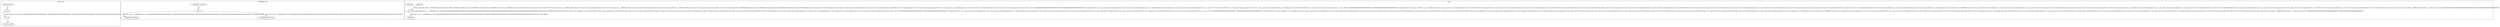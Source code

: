 digraph G {
label="";
subgraph cluster_0 {
label="reach_error";
reach_error_init[];
reach_error_final[];
__loc_18[];
__loc_19[];
__loc_19 -> reach_error_final [label="[] "];
reach_error_init -> __loc_18 [label="[] "];
__loc_18 -> __loc_19 [label="[__assert_fail(call___assert_fail_ret0, #b00000000000000000000000000000001, #b00000000000000000000000000000001, #b00000000000000000000000000000000, #b00000000000000000000000000000001)] "];

}
subgraph cluster_1 {
label="__VERIFIER_assert";
__VERIFIER_assert_init[];
__VERIFIER_assert_final[];
__loc_32[];
__VERIFIER_assert_error[];
__VERIFIER_assert_init -> __loc_32 [label="[] "];
__loc_32 -> __VERIFIER_assert_final [label="[((assume (= (ite (= __VERIFIER_assert::cond #b00000000000000000000000000000000) #b00000000000000000000000000000001 #b00000000000000000000000000000000) #b00000000000000000000000000000000)))[choiceType=ALTERNATIVE_PATH]] "];
__loc_32 -> __VERIFIER_assert_error [label="[((assume (/= (ite (= __VERIFIER_assert::cond #b00000000000000000000000000000000) #b00000000000000000000000000000001 #b00000000000000000000000000000000) #b00000000000000000000000000000000)))[choiceType=MAIN_PATH]] "];

}
subgraph cluster_2 {
label="main";
main_init[];
main_final[];
__loc_32_401[];
main_error[];
__loc_32_401 -> main_error [label="[((assume (/= (ite (= __VERIFIER_assert::cond #b00000000000000000000000000000000) #b00000000000000000000000000000001 #b00000000000000000000000000000000) #b00000000000000000000000000000000)))[choiceType=MAIN_PATH]] "];
main_init -> __loc_32_401 [label="[(assign main::mask_SORT_1 #b00000001),(assign main::mask_SORT_2 #b00000011),(assign main::var_9 #b00000001),(assign main::var_16 #b00000011),(havoc call___VERIFIER_nondet_uchar_ret3),(assume true),(assign main::state_5 (extract (bvand (bv_zero_extend call___VERIFIER_nondet_uchar_ret3 (Bv 32)) (bv_zero_extend main::mask_SORT_2 (Bv 32))) 0 8)),(havoc call___VERIFIER_nondet_uchar_ret4),(assume true),(assign main::state_6 (extract (bvand (bv_zero_extend call___VERIFIER_nondet_uchar_ret4 (Bv 32)) (bv_zero_extend main::mask_SORT_2 (Bv 32))) 0 8)),(assign main::state_5 #b00000000),(assign main::state_5 #b00000000),(assign main::state_6 #b00000000),(assign main::state_6 #b00000000),(havoc main::for1::input_3),(assume true),(assign main::for1::input_3 (extract (bvand (bv_zero_extend main::for1::input_3 (Bv 32)) (bv_zero_extend main::mask_SORT_1 (Bv 32))) 0 8)),(assign main::for1::var_18_arg_0 main::state_6),(assign main::for1::var_18_arg_1 main::var_16),(assign main::for1::var_18 (extract (ite (= (bv_zero_extend main::for1::var_18_arg_0 (Bv 32)) (bv_zero_extend main::for1::var_18_arg_1 (Bv 32))) #b00000000000000000000000000000001 #b00000000000000000000000000000000) 0 8)),(assign main::for1::var_11_arg_0 main::state_6),(assign main::for1::var_11_arg_1 main::var_9),(assign main::for1::var_11 (extract (bvadd (bv_zero_extend main::for1::var_11_arg_0 (Bv 32)) (bv_zero_extend main::for1::var_11_arg_1 (Bv 32))) 0 8)),(assign main::for1::var_17_arg_0 main::state_5),(assign main::for1::var_17_arg_1 main::var_16),(assign main::for1::var_17 (extract (ite (= (bv_zero_extend main::for1::var_17_arg_0 (Bv 32)) (bv_zero_extend main::for1::var_17_arg_1 (Bv 32))) #b00000000000000000000000000000001 #b00000000000000000000000000000000) 0 8)),(assign main::for1::var_19_arg_0 main::for1::var_17),(assign main::for1::var_19_arg_1 main::for1::var_18),(assign main::for1::var_19 (extract (bvand (bv_zero_extend main::for1::var_19_arg_0 (Bv 32)) (bv_zero_extend main::for1::var_19_arg_1 (Bv 32))) 0 8)),(assign main::for1::var_19 (extract (bvand (bv_zero_extend main::for1::var_19 (Bv 32)) (bv_zero_extend main::mask_SORT_1 (Bv 32))) 0 8)),(assign main::for1::var_10_arg_0 main::state_5),(assign main::for1::var_10_arg_1 main::var_9),(assign main::for1::var_10 (extract (bvadd (bv_zero_extend main::for1::var_10_arg_0 (Bv 32)) (bv_zero_extend main::for1::var_10_arg_1 (Bv 32))) 0 8)),(assign main::for1::var_13_arg_0 (extract (bvnot (bv_zero_extend main::for1::input_3 (Bv 32))) 0 8)),(assign main::for1::var_13_arg_0 (extract (bvand (bv_zero_extend main::for1::var_13_arg_0 (Bv 32)) (bv_zero_extend main::mask_SORT_1 (Bv 32))) 0 8)),(assign main::for1::var_13_arg_1 main::state_6),(assign main::for1::var_13_arg_2 main::for1::var_11),(assign main::for1::var_13 (extract (ite (/= #b00000000 main::for1::var_13_arg_0) (bv_zero_extend main::for1::var_13_arg_1 (Bv 32)) (bv_zero_extend main::for1::var_13_arg_2 (Bv 32))) 0 8)),(assign main::for1::var_13 (extract (bvand (bv_zero_extend main::for1::var_13 (Bv 32)) (bv_zero_extend main::mask_SORT_2 (Bv 32))) 0 8)),(assign main::for1::var_12_arg_0 main::for1::input_3),(assign main::for1::var_12_arg_1 main::state_5),(assign main::for1::var_12_arg_2 main::for1::var_10),(assign main::for1::var_12 (extract (ite (/= #b00000000 main::for1::var_12_arg_0) (bv_zero_extend main::for1::var_12_arg_1 (Bv 32)) (bv_zero_extend main::for1::var_12_arg_2 (Bv 32))) 0 8)),(assign main::for1::var_12 (extract (bvand (bv_zero_extend main::for1::var_12 (Bv 32)) (bv_zero_extend main::mask_SORT_2 (Bv 32))) 0 8)),(assign main::for1::bad_20_arg_0 main::for1::var_19),(assign __VERIFIER_assert::cond (ite (= main::for1::bad_20_arg_0 #b00000000) #b00000000000000000000000000000001 #b00000000000000000000000000000000))] "];
__loc_32_401 -> __loc_32_401 [label="[((assume (= (ite (= __VERIFIER_assert::cond #b00000000000000000000000000000000) #b00000000000000000000000000000001 #b00000000000000000000000000000000) #b00000000000000000000000000000000)))[choiceType=ALTERNATIVE_PATH],(assign main::for1::next_14_arg_1 main::for1::var_12),(assign main::for1::next_15_arg_1 main::for1::var_13),(assign main::state_5 main::for1::next_14_arg_1),(assign main::state_6 main::for1::next_15_arg_1),(havoc main::for1::input_3),(assume true),(assign main::for1::input_3 (extract (bvand (bv_zero_extend main::for1::input_3 (Bv 32)) (bv_zero_extend main::mask_SORT_1 (Bv 32))) 0 8)),(assign main::for1::var_18_arg_0 main::state_6),(assign main::for1::var_18_arg_1 main::var_16),(assign main::for1::var_18 (extract (ite (= (bv_zero_extend main::for1::var_18_arg_0 (Bv 32)) (bv_zero_extend main::for1::var_18_arg_1 (Bv 32))) #b00000000000000000000000000000001 #b00000000000000000000000000000000) 0 8)),(assign main::for1::var_11_arg_0 main::state_6),(assign main::for1::var_11_arg_1 main::var_9),(assign main::for1::var_11 (extract (bvadd (bv_zero_extend main::for1::var_11_arg_0 (Bv 32)) (bv_zero_extend main::for1::var_11_arg_1 (Bv 32))) 0 8)),(assign main::for1::var_17_arg_0 main::state_5),(assign main::for1::var_17_arg_1 main::var_16),(assign main::for1::var_17 (extract (ite (= (bv_zero_extend main::for1::var_17_arg_0 (Bv 32)) (bv_zero_extend main::for1::var_17_arg_1 (Bv 32))) #b00000000000000000000000000000001 #b00000000000000000000000000000000) 0 8)),(assign main::for1::var_19_arg_0 main::for1::var_17),(assign main::for1::var_19_arg_1 main::for1::var_18),(assign main::for1::var_19 (extract (bvand (bv_zero_extend main::for1::var_19_arg_0 (Bv 32)) (bv_zero_extend main::for1::var_19_arg_1 (Bv 32))) 0 8)),(assign main::for1::var_19 (extract (bvand (bv_zero_extend main::for1::var_19 (Bv 32)) (bv_zero_extend main::mask_SORT_1 (Bv 32))) 0 8)),(assign main::for1::var_10_arg_0 main::state_5),(assign main::for1::var_10_arg_1 main::var_9),(assign main::for1::var_10 (extract (bvadd (bv_zero_extend main::for1::var_10_arg_0 (Bv 32)) (bv_zero_extend main::for1::var_10_arg_1 (Bv 32))) 0 8)),(assign main::for1::var_13_arg_0 (extract (bvnot (bv_zero_extend main::for1::input_3 (Bv 32))) 0 8)),(assign main::for1::var_13_arg_0 (extract (bvand (bv_zero_extend main::for1::var_13_arg_0 (Bv 32)) (bv_zero_extend main::mask_SORT_1 (Bv 32))) 0 8)),(assign main::for1::var_13_arg_1 main::state_6),(assign main::for1::var_13_arg_2 main::for1::var_11),(assign main::for1::var_13 (extract (ite (/= #b00000000 main::for1::var_13_arg_0) (bv_zero_extend main::for1::var_13_arg_1 (Bv 32)) (bv_zero_extend main::for1::var_13_arg_2 (Bv 32))) 0 8)),(assign main::for1::var_13 (extract (bvand (bv_zero_extend main::for1::var_13 (Bv 32)) (bv_zero_extend main::mask_SORT_2 (Bv 32))) 0 8)),(assign main::for1::var_12_arg_0 main::for1::input_3),(assign main::for1::var_12_arg_1 main::state_5),(assign main::for1::var_12_arg_2 main::for1::var_10),(assign main::for1::var_12 (extract (ite (/= #b00000000 main::for1::var_12_arg_0) (bv_zero_extend main::for1::var_12_arg_1 (Bv 32)) (bv_zero_extend main::for1::var_12_arg_2 (Bv 32))) 0 8)),(assign main::for1::var_12 (extract (bvand (bv_zero_extend main::for1::var_12 (Bv 32)) (bv_zero_extend main::mask_SORT_2 (Bv 32))) 0 8)),(assign main::for1::bad_20_arg_0 main::for1::var_19),(assign __VERIFIER_assert::cond (ite (= main::for1::bad_20_arg_0 #b00000000) #b00000000000000000000000000000001 #b00000000000000000000000000000000))] "];

}
}
